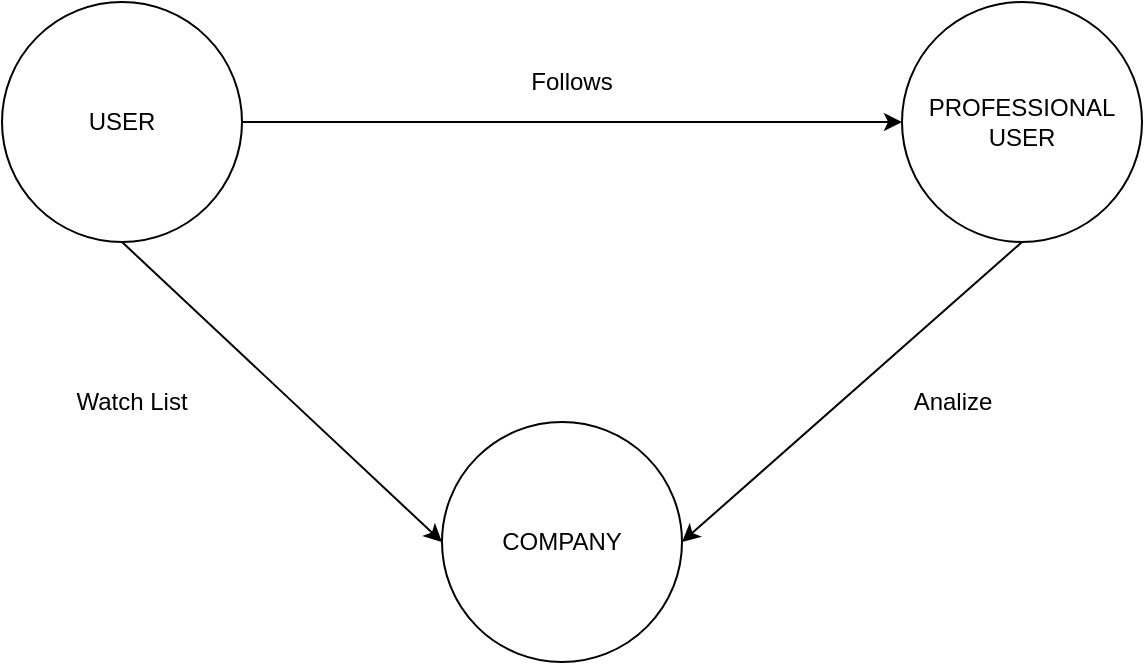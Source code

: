 <mxfile version="13.3.5" type="device"><diagram id="ENphNbG9kqXHhd_0WXaK" name="Page-1"><mxGraphModel dx="868" dy="510" grid="1" gridSize="10" guides="1" tooltips="1" connect="1" arrows="1" fold="1" page="1" pageScale="1" pageWidth="1169" pageHeight="827" math="0" shadow="0"><root><mxCell id="0"/><mxCell id="1" parent="0"/><mxCell id="qZe6JP6H9cThYBgiGi-n-1" value="USER" style="ellipse;whiteSpace=wrap;html=1;" parent="1" vertex="1"><mxGeometry x="210" y="120" width="120" height="120" as="geometry"/></mxCell><mxCell id="qZe6JP6H9cThYBgiGi-n-2" value="PROFESSIONAL&lt;br&gt;USER" style="ellipse;whiteSpace=wrap;html=1;" parent="1" vertex="1"><mxGeometry x="660" y="120" width="120" height="120" as="geometry"/></mxCell><mxCell id="qZe6JP6H9cThYBgiGi-n-4" value="COMPANY" style="ellipse;whiteSpace=wrap;html=1;" parent="1" vertex="1"><mxGeometry x="430" y="330" width="120" height="120" as="geometry"/></mxCell><mxCell id="qZe6JP6H9cThYBgiGi-n-5" value="" style="endArrow=classic;html=1;exitX=1;exitY=0.5;exitDx=0;exitDy=0;entryX=0;entryY=0.5;entryDx=0;entryDy=0;" parent="1" source="qZe6JP6H9cThYBgiGi-n-1" target="qZe6JP6H9cThYBgiGi-n-2" edge="1"><mxGeometry width="50" height="50" relative="1" as="geometry"><mxPoint x="420" y="290" as="sourcePoint"/><mxPoint x="470" y="240" as="targetPoint"/></mxGeometry></mxCell><mxCell id="qZe6JP6H9cThYBgiGi-n-6" value="" style="endArrow=classic;html=1;exitX=0.5;exitY=1;exitDx=0;exitDy=0;entryX=1;entryY=0.5;entryDx=0;entryDy=0;" parent="1" source="qZe6JP6H9cThYBgiGi-n-2" target="qZe6JP6H9cThYBgiGi-n-4" edge="1"><mxGeometry width="50" height="50" relative="1" as="geometry"><mxPoint x="420" y="290" as="sourcePoint"/><mxPoint x="470" y="240" as="targetPoint"/></mxGeometry></mxCell><mxCell id="qZe6JP6H9cThYBgiGi-n-7" value="" style="endArrow=classic;html=1;exitX=0.5;exitY=1;exitDx=0;exitDy=0;entryX=0;entryY=0.5;entryDx=0;entryDy=0;" parent="1" source="qZe6JP6H9cThYBgiGi-n-1" target="qZe6JP6H9cThYBgiGi-n-4" edge="1"><mxGeometry width="50" height="50" relative="1" as="geometry"><mxPoint x="420" y="290" as="sourcePoint"/><mxPoint x="470" y="240" as="targetPoint"/></mxGeometry></mxCell><mxCell id="qZe6JP6H9cThYBgiGi-n-17" value="Analize" style="text;html=1;align=center;verticalAlign=middle;resizable=0;points=[];autosize=1;" parent="1" vertex="1"><mxGeometry x="660" y="310" width="50" height="20" as="geometry"/></mxCell><mxCell id="qZe6JP6H9cThYBgiGi-n-23" value="Follows" style="text;html=1;strokeColor=none;fillColor=none;align=center;verticalAlign=middle;whiteSpace=wrap;rounded=0;" parent="1" vertex="1"><mxGeometry x="460" y="150" width="70" height="20" as="geometry"/></mxCell><mxCell id="S2V3K5uv7I8Ix0J-6XpJ-1" value="Watch List" style="text;html=1;strokeColor=none;fillColor=none;align=center;verticalAlign=middle;whiteSpace=wrap;rounded=0;" parent="1" vertex="1"><mxGeometry x="240" y="310" width="70" height="20" as="geometry"/></mxCell></root></mxGraphModel></diagram></mxfile>